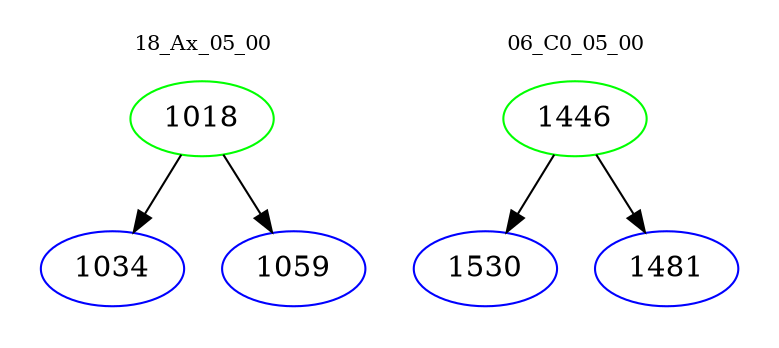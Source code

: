 digraph{
subgraph cluster_0 {
color = white
label = "18_Ax_05_00";
fontsize=10;
T0_1018 [label="1018", color="green"]
T0_1018 -> T0_1034 [color="black"]
T0_1034 [label="1034", color="blue"]
T0_1018 -> T0_1059 [color="black"]
T0_1059 [label="1059", color="blue"]
}
subgraph cluster_1 {
color = white
label = "06_C0_05_00";
fontsize=10;
T1_1446 [label="1446", color="green"]
T1_1446 -> T1_1530 [color="black"]
T1_1530 [label="1530", color="blue"]
T1_1446 -> T1_1481 [color="black"]
T1_1481 [label="1481", color="blue"]
}
}
